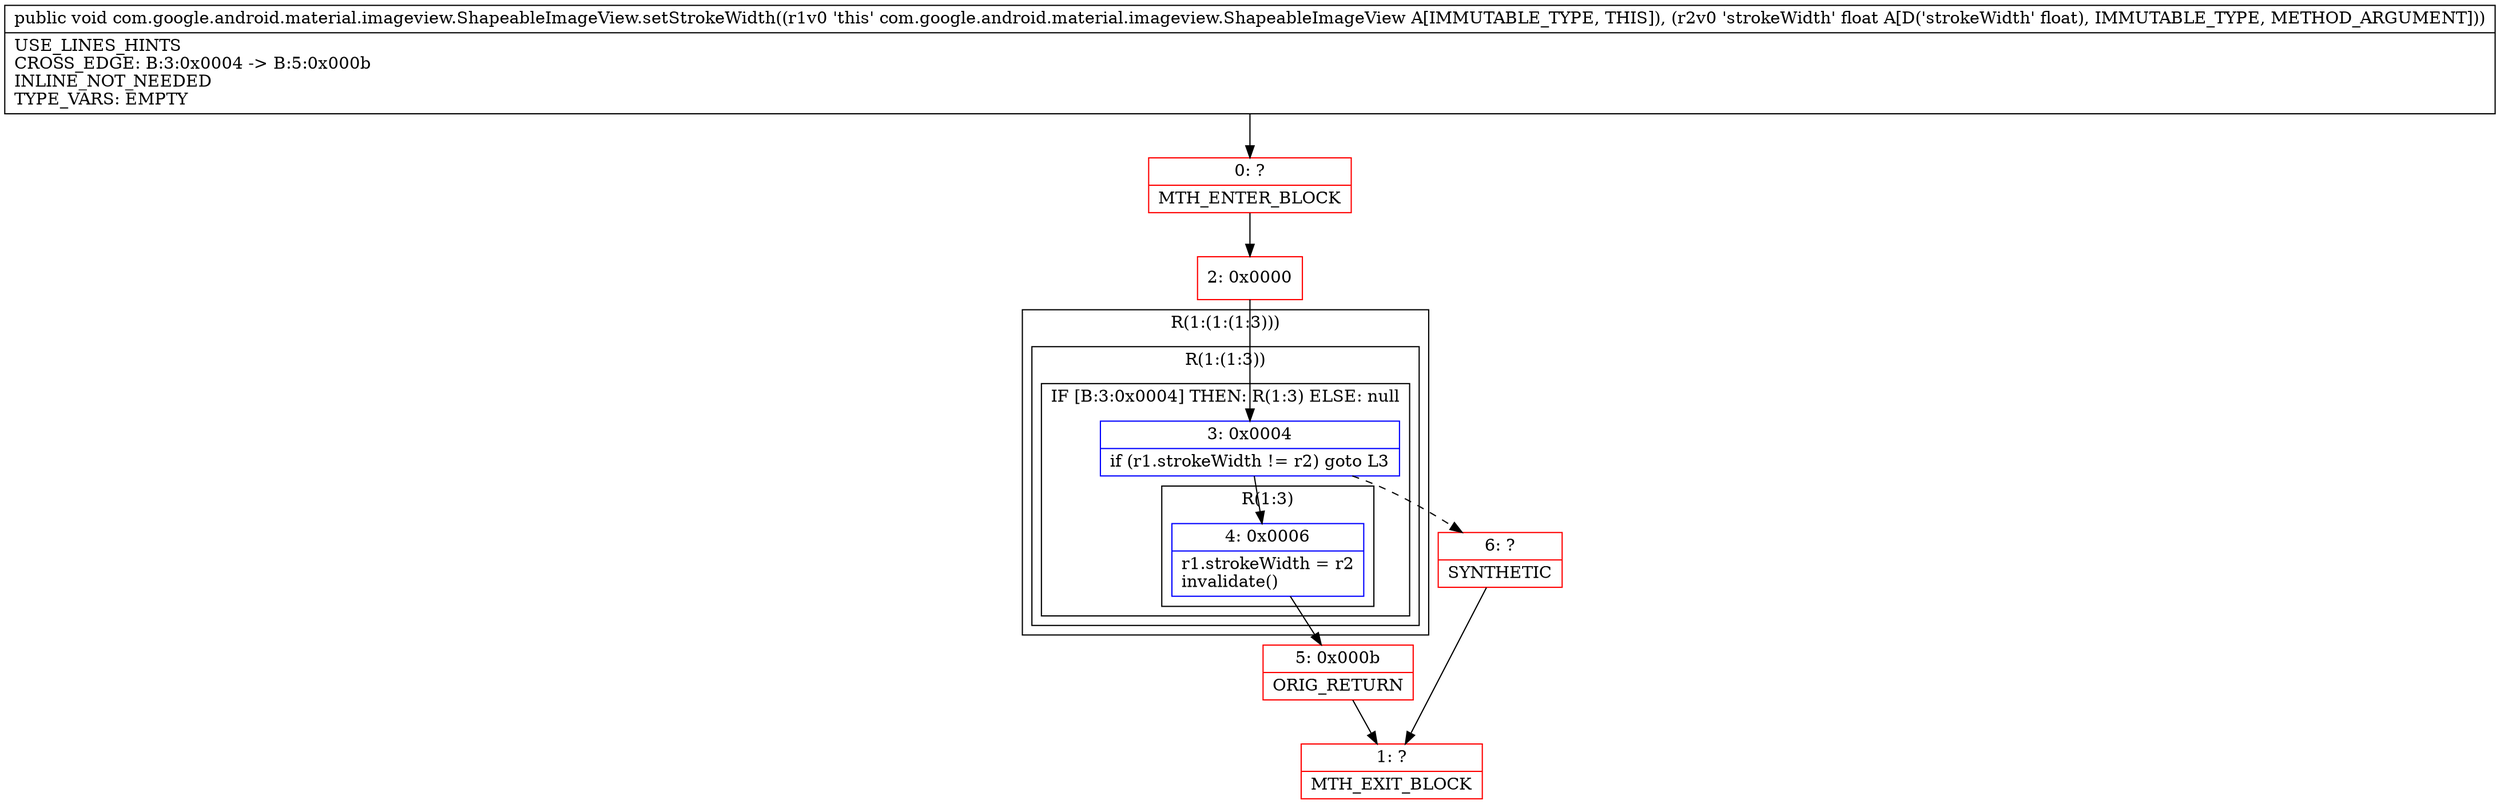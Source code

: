 digraph "CFG forcom.google.android.material.imageview.ShapeableImageView.setStrokeWidth(F)V" {
subgraph cluster_Region_794829747 {
label = "R(1:(1:(1:3)))";
node [shape=record,color=blue];
subgraph cluster_Region_1636319918 {
label = "R(1:(1:3))";
node [shape=record,color=blue];
subgraph cluster_IfRegion_745382388 {
label = "IF [B:3:0x0004] THEN: R(1:3) ELSE: null";
node [shape=record,color=blue];
Node_3 [shape=record,label="{3\:\ 0x0004|if (r1.strokeWidth != r2) goto L3\l}"];
subgraph cluster_Region_1118083558 {
label = "R(1:3)";
node [shape=record,color=blue];
Node_4 [shape=record,label="{4\:\ 0x0006|r1.strokeWidth = r2\linvalidate()\l}"];
}
}
}
}
Node_0 [shape=record,color=red,label="{0\:\ ?|MTH_ENTER_BLOCK\l}"];
Node_2 [shape=record,color=red,label="{2\:\ 0x0000}"];
Node_5 [shape=record,color=red,label="{5\:\ 0x000b|ORIG_RETURN\l}"];
Node_1 [shape=record,color=red,label="{1\:\ ?|MTH_EXIT_BLOCK\l}"];
Node_6 [shape=record,color=red,label="{6\:\ ?|SYNTHETIC\l}"];
MethodNode[shape=record,label="{public void com.google.android.material.imageview.ShapeableImageView.setStrokeWidth((r1v0 'this' com.google.android.material.imageview.ShapeableImageView A[IMMUTABLE_TYPE, THIS]), (r2v0 'strokeWidth' float A[D('strokeWidth' float), IMMUTABLE_TYPE, METHOD_ARGUMENT]))  | USE_LINES_HINTS\lCROSS_EDGE: B:3:0x0004 \-\> B:5:0x000b\lINLINE_NOT_NEEDED\lTYPE_VARS: EMPTY\l}"];
MethodNode -> Node_0;Node_3 -> Node_4;
Node_3 -> Node_6[style=dashed];
Node_4 -> Node_5;
Node_0 -> Node_2;
Node_2 -> Node_3;
Node_5 -> Node_1;
Node_6 -> Node_1;
}

